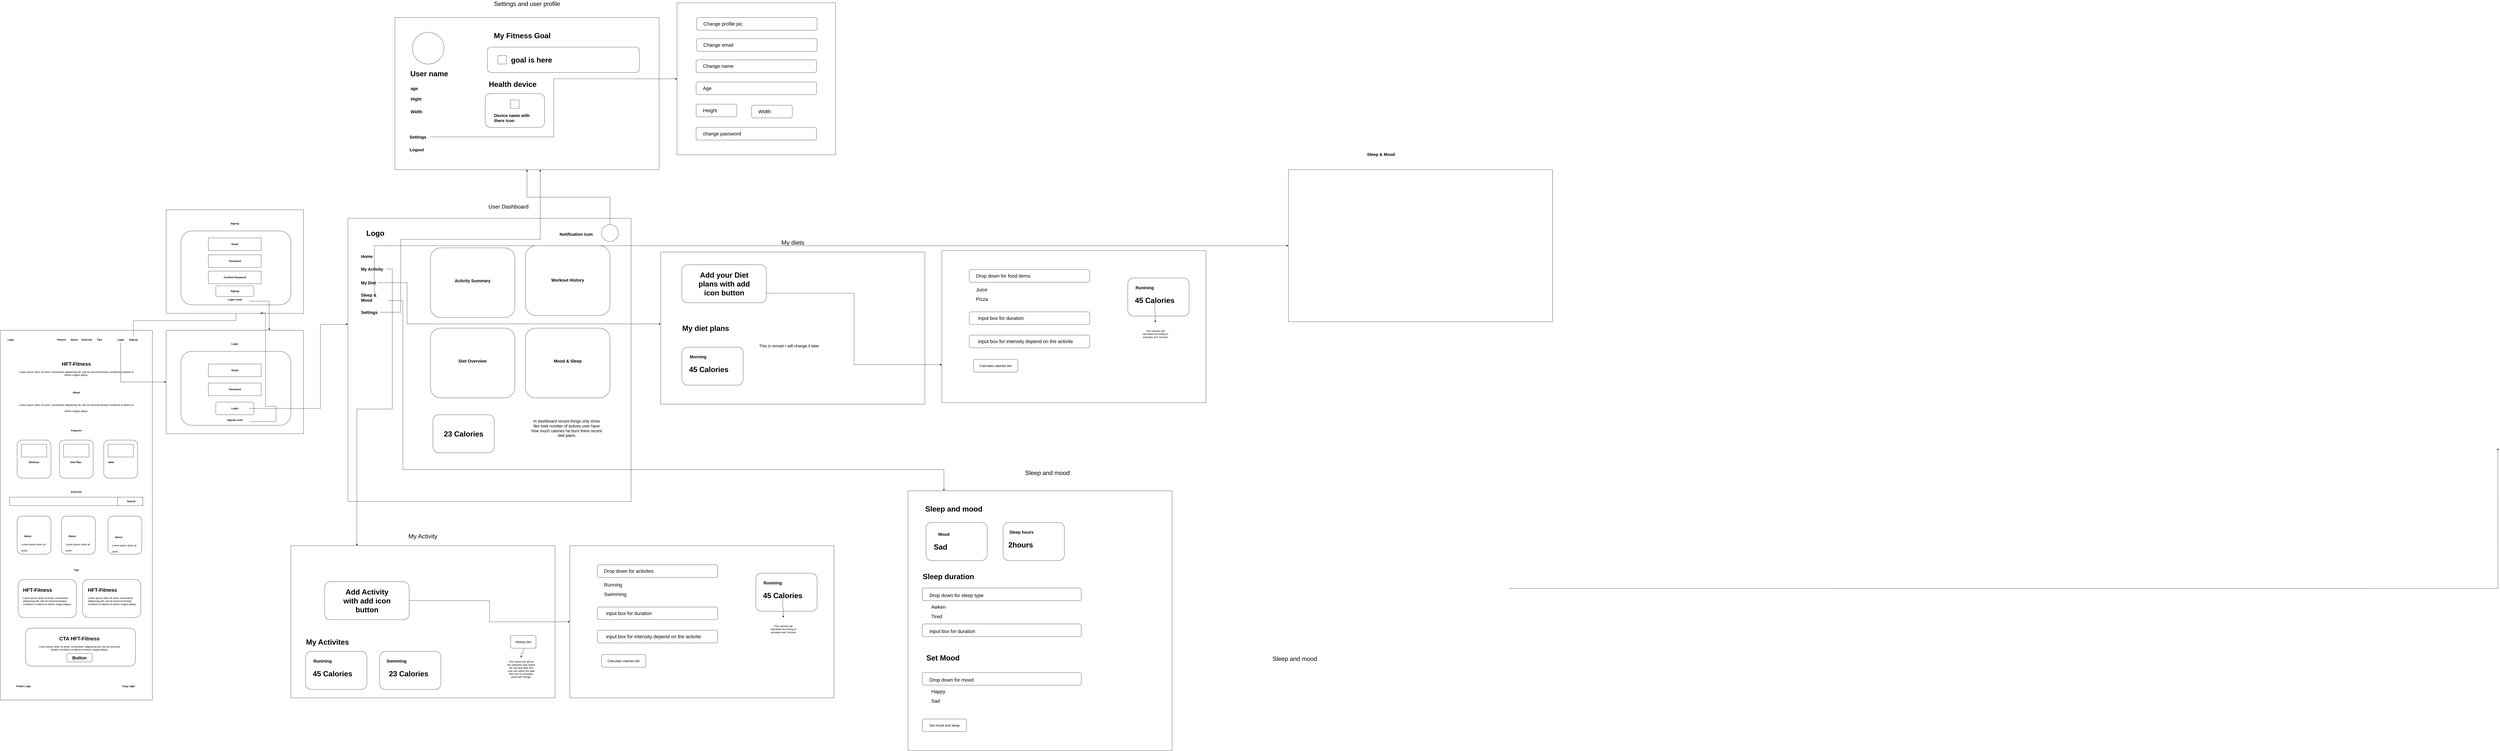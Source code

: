 <mxfile version="21.6.6" type="github">
  <diagram name="Page-1" id="sQGgzUaZy7yGkq21Dc3f">
    <mxGraphModel dx="1950" dy="3905" grid="1" gridSize="10" guides="1" tooltips="1" connect="1" arrows="1" fold="1" page="1" pageScale="1" pageWidth="850" pageHeight="1100" math="0" shadow="0">
      <root>
        <mxCell id="0" />
        <mxCell id="1" parent="0" />
        <mxCell id="krIxkYJXfylPc0ciONJd-103" value="" style="whiteSpace=wrap;html=1;aspect=fixed;" parent="1" vertex="1">
          <mxGeometry x="860" y="-1570" width="1340" height="1340" as="geometry" />
        </mxCell>
        <mxCell id="ZWoFkb2FcAsr6ou6p-tb-9" value="" style="rounded=1;whiteSpace=wrap;html=1;" parent="1" vertex="1">
          <mxGeometry x="1250" y="-1050" width="400" height="330" as="geometry" />
        </mxCell>
        <mxCell id="ZWoFkb2FcAsr6ou6p-tb-8" value="Diet Overview" style="text;html=1;strokeColor=none;fillColor=none;align=center;verticalAlign=middle;whiteSpace=wrap;rounded=0;fontStyle=1;fontSize=20;" parent="1" vertex="1">
          <mxGeometry x="1350" y="-910" width="200" height="30" as="geometry" />
        </mxCell>
        <mxCell id="krIxkYJXfylPc0ciONJd-1" value="" style="rounded=0;whiteSpace=wrap;html=1;" parent="1" vertex="1">
          <mxGeometry x="-785" y="-1040" width="720" height="1750" as="geometry" />
        </mxCell>
        <mxCell id="krIxkYJXfylPc0ciONJd-48" value="" style="rounded=1;whiteSpace=wrap;html=1;movable=1;resizable=1;rotatable=1;deletable=1;editable=1;locked=0;connectable=1;" parent="1" vertex="1">
          <mxGeometry x="-275" y="-160" width="160" height="180" as="geometry" />
        </mxCell>
        <mxCell id="krIxkYJXfylPc0ciONJd-2" value="Logo" style="text;html=1;strokeColor=none;fillColor=none;align=center;verticalAlign=middle;whiteSpace=wrap;rounded=0;fontStyle=1" parent="1" vertex="1">
          <mxGeometry x="-765" y="-1010" width="60" height="30" as="geometry" />
        </mxCell>
        <mxCell id="krIxkYJXfylPc0ciONJd-3" value="Fetures" style="text;html=1;strokeColor=none;fillColor=none;align=center;verticalAlign=middle;whiteSpace=wrap;rounded=0;fontStyle=1" parent="1" vertex="1">
          <mxGeometry x="-525" y="-1010" width="60" height="30" as="geometry" />
        </mxCell>
        <mxCell id="krIxkYJXfylPc0ciONJd-4" value="About" style="text;html=1;strokeColor=none;fillColor=none;align=center;verticalAlign=middle;whiteSpace=wrap;rounded=0;fontStyle=1" parent="1" vertex="1">
          <mxGeometry x="-465" y="-1010" width="60" height="30" as="geometry" />
        </mxCell>
        <mxCell id="krIxkYJXfylPc0ciONJd-5" value="Exercise" style="text;html=1;strokeColor=none;fillColor=none;align=center;verticalAlign=middle;whiteSpace=wrap;rounded=0;fontStyle=1" parent="1" vertex="1">
          <mxGeometry x="-405" y="-1010" width="60" height="30" as="geometry" />
        </mxCell>
        <mxCell id="krIxkYJXfylPc0ciONJd-100" style="edgeStyle=orthogonalEdgeStyle;rounded=0;orthogonalLoop=1;jettySize=auto;html=1;exitX=0.5;exitY=0;exitDx=0;exitDy=0;" parent="1" source="krIxkYJXfylPc0ciONJd-6" target="krIxkYJXfylPc0ciONJd-90" edge="1">
          <mxGeometry relative="1" as="geometry" />
        </mxCell>
        <mxCell id="krIxkYJXfylPc0ciONJd-6" value="Signup" style="text;html=1;strokeColor=none;fillColor=none;align=center;verticalAlign=middle;whiteSpace=wrap;rounded=0;fontStyle=1" parent="1" vertex="1">
          <mxGeometry x="-185" y="-1010" width="60" height="30" as="geometry" />
        </mxCell>
        <mxCell id="krIxkYJXfylPc0ciONJd-7" value="Tips" style="text;html=1;strokeColor=none;fillColor=none;align=center;verticalAlign=middle;whiteSpace=wrap;rounded=0;fontStyle=1" parent="1" vertex="1">
          <mxGeometry x="-345" y="-1010" width="60" height="30" as="geometry" />
        </mxCell>
        <mxCell id="krIxkYJXfylPc0ciONJd-87" style="edgeStyle=orthogonalEdgeStyle;rounded=0;orthogonalLoop=1;jettySize=auto;html=1;exitX=0.5;exitY=1;exitDx=0;exitDy=0;" parent="1" source="krIxkYJXfylPc0ciONJd-8" target="krIxkYJXfylPc0ciONJd-77" edge="1">
          <mxGeometry relative="1" as="geometry" />
        </mxCell>
        <mxCell id="krIxkYJXfylPc0ciONJd-8" value="Login" style="text;html=1;strokeColor=none;fillColor=none;align=center;verticalAlign=middle;whiteSpace=wrap;rounded=0;fontStyle=1" parent="1" vertex="1">
          <mxGeometry x="-245" y="-1010" width="60" height="30" as="geometry" />
        </mxCell>
        <mxCell id="krIxkYJXfylPc0ciONJd-9" value="&lt;h1&gt;HFT-Fitness&lt;/h1&gt;&lt;p&gt;Lorem ipsum dolor sit amet, consectetur adipisicing elit, sed do eiusmod tempor incididunt ut labore et dolore magna aliqua.&lt;/p&gt;" style="text;html=1;strokeColor=none;fillColor=none;spacing=5;spacingTop=-20;whiteSpace=wrap;overflow=hidden;rounded=0;align=center;" parent="1" vertex="1">
          <mxGeometry x="-705" y="-900" width="560" height="120" as="geometry" />
        </mxCell>
        <mxCell id="krIxkYJXfylPc0ciONJd-10" value="About" style="text;html=1;strokeColor=none;fillColor=none;align=center;verticalAlign=middle;whiteSpace=wrap;rounded=0;fontStyle=1" parent="1" vertex="1">
          <mxGeometry x="-455" y="-760" width="60" height="30" as="geometry" />
        </mxCell>
        <mxCell id="krIxkYJXfylPc0ciONJd-13" value="&lt;h1&gt;&lt;span style=&quot;background-color: initial; font-size: 12px; font-weight: normal;&quot;&gt;Lorem ipsum dolor sit amet, consectetur adipisicing elit, sed do eiusmod tempor incididunt ut labore et dolore magna aliqua.&lt;/span&gt;&lt;br&gt;&lt;/h1&gt;" style="text;html=1;strokeColor=none;fillColor=none;spacing=5;spacingTop=-20;whiteSpace=wrap;overflow=hidden;rounded=0;align=center;" parent="1" vertex="1">
          <mxGeometry x="-705" y="-710" width="560" height="80" as="geometry" />
        </mxCell>
        <mxCell id="krIxkYJXfylPc0ciONJd-14" value="Features" style="text;html=1;strokeColor=none;fillColor=none;align=center;verticalAlign=middle;whiteSpace=wrap;rounded=0;fontStyle=1" parent="1" vertex="1">
          <mxGeometry x="-455" y="-580" width="60" height="30" as="geometry" />
        </mxCell>
        <mxCell id="krIxkYJXfylPc0ciONJd-15" value="" style="rounded=1;whiteSpace=wrap;html=1;" parent="1" vertex="1">
          <mxGeometry x="-705" y="-520" width="160" height="180" as="geometry" />
        </mxCell>
        <mxCell id="krIxkYJXfylPc0ciONJd-16" value="" style="rounded=1;whiteSpace=wrap;html=1;" parent="1" vertex="1">
          <mxGeometry x="-505" y="-520" width="160" height="180" as="geometry" />
        </mxCell>
        <mxCell id="krIxkYJXfylPc0ciONJd-17" value="" style="rounded=1;whiteSpace=wrap;html=1;" parent="1" vertex="1">
          <mxGeometry x="-295" y="-520" width="160" height="180" as="geometry" />
        </mxCell>
        <mxCell id="krIxkYJXfylPc0ciONJd-18" value="Workout" style="text;html=1;strokeColor=none;fillColor=none;align=center;verticalAlign=middle;whiteSpace=wrap;rounded=0;fontStyle=1" parent="1" vertex="1">
          <mxGeometry x="-655" y="-430" width="60" height="30" as="geometry" />
        </mxCell>
        <mxCell id="krIxkYJXfylPc0ciONJd-19" value="Diet Plan&amp;nbsp;" style="text;html=1;strokeColor=none;fillColor=none;align=center;verticalAlign=middle;whiteSpace=wrap;rounded=0;fontStyle=1" parent="1" vertex="1">
          <mxGeometry x="-455" y="-430" width="60" height="30" as="geometry" />
        </mxCell>
        <mxCell id="krIxkYJXfylPc0ciONJd-20" value="other" style="text;html=1;strokeColor=none;fillColor=none;align=center;verticalAlign=middle;whiteSpace=wrap;rounded=0;fontStyle=1" parent="1" vertex="1">
          <mxGeometry x="-335" y="-430" width="150" height="30" as="geometry" />
        </mxCell>
        <mxCell id="krIxkYJXfylPc0ciONJd-23" value="" style="rounded=0;whiteSpace=wrap;html=1;" parent="1" vertex="1">
          <mxGeometry x="-685" y="-500" width="120" height="60" as="geometry" />
        </mxCell>
        <mxCell id="krIxkYJXfylPc0ciONJd-24" value="" style="rounded=0;whiteSpace=wrap;html=1;" parent="1" vertex="1">
          <mxGeometry x="-485" y="-500" width="120" height="60" as="geometry" />
        </mxCell>
        <mxCell id="krIxkYJXfylPc0ciONJd-25" value="" style="rounded=0;whiteSpace=wrap;html=1;" parent="1" vertex="1">
          <mxGeometry x="-275" y="-500" width="120" height="60" as="geometry" />
        </mxCell>
        <mxCell id="krIxkYJXfylPc0ciONJd-26" value="Exercise" style="text;html=1;strokeColor=none;fillColor=none;align=center;verticalAlign=middle;whiteSpace=wrap;rounded=0;fontStyle=1" parent="1" vertex="1">
          <mxGeometry x="-455" y="-290" width="60" height="30" as="geometry" />
        </mxCell>
        <mxCell id="krIxkYJXfylPc0ciONJd-28" value="" style="rounded=0;whiteSpace=wrap;html=1;" parent="1" vertex="1">
          <mxGeometry x="-740" y="-250" width="630" height="40" as="geometry" />
        </mxCell>
        <mxCell id="krIxkYJXfylPc0ciONJd-29" value="" style="rounded=1;whiteSpace=wrap;html=1;" parent="1" vertex="1">
          <mxGeometry x="-230" y="-250" width="120" height="40" as="geometry" />
        </mxCell>
        <mxCell id="krIxkYJXfylPc0ciONJd-30" value="Search" style="text;html=1;strokeColor=none;fillColor=none;align=center;verticalAlign=middle;whiteSpace=wrap;rounded=0;fontStyle=1" parent="1" vertex="1">
          <mxGeometry x="-195" y="-245" width="60" height="30" as="geometry" />
        </mxCell>
        <mxCell id="krIxkYJXfylPc0ciONJd-38" value="" style="group" parent="1" vertex="1" connectable="0">
          <mxGeometry x="-705" y="-160" width="160" height="180" as="geometry" />
        </mxCell>
        <mxCell id="krIxkYJXfylPc0ciONJd-27" value="" style="rounded=1;whiteSpace=wrap;html=1;" parent="krIxkYJXfylPc0ciONJd-38" vertex="1">
          <mxGeometry width="160" height="180" as="geometry" />
        </mxCell>
        <mxCell id="krIxkYJXfylPc0ciONJd-33" value="&lt;h1&gt;&lt;span style=&quot;background-color: initial; font-size: 12px; font-weight: normal;&quot;&gt;Lorem ipsum dolor sit amet, .&lt;/span&gt;&lt;br&gt;&lt;/h1&gt;" style="text;html=1;strokeColor=none;fillColor=none;spacing=5;spacingTop=-20;whiteSpace=wrap;overflow=hidden;rounded=0;align=left;" parent="krIxkYJXfylPc0ciONJd-38" vertex="1">
          <mxGeometry x="15" y="110" width="130" height="60" as="geometry" />
        </mxCell>
        <mxCell id="krIxkYJXfylPc0ciONJd-34" value="About" style="text;html=1;strokeColor=none;fillColor=none;align=center;verticalAlign=middle;whiteSpace=wrap;rounded=0;fontStyle=1" parent="krIxkYJXfylPc0ciONJd-38" vertex="1">
          <mxGeometry x="20" y="80" width="60" height="30" as="geometry" />
        </mxCell>
        <mxCell id="krIxkYJXfylPc0ciONJd-45" value="" style="rounded=1;whiteSpace=wrap;html=1;" parent="1" vertex="1">
          <mxGeometry x="-495" y="-160" width="160" height="180" as="geometry" />
        </mxCell>
        <mxCell id="krIxkYJXfylPc0ciONJd-43" value="About" style="text;html=1;strokeColor=none;fillColor=none;align=center;verticalAlign=middle;whiteSpace=wrap;rounded=0;fontStyle=1" parent="1" vertex="1">
          <mxGeometry x="-475" y="-80" width="60" height="30" as="geometry" />
        </mxCell>
        <mxCell id="krIxkYJXfylPc0ciONJd-44" value="&lt;h1&gt;&lt;span style=&quot;background-color: initial; font-size: 12px; font-weight: normal;&quot;&gt;Lorem ipsum dolor sit amet, .&lt;/span&gt;&lt;br&gt;&lt;/h1&gt;" style="text;html=1;strokeColor=none;fillColor=none;spacing=5;spacingTop=-20;whiteSpace=wrap;overflow=hidden;rounded=0;align=left;" parent="1" vertex="1">
          <mxGeometry x="-480" y="-50" width="130" height="60" as="geometry" />
        </mxCell>
        <mxCell id="krIxkYJXfylPc0ciONJd-46" value="About" style="text;html=1;strokeColor=none;fillColor=none;align=center;verticalAlign=middle;whiteSpace=wrap;rounded=0;fontStyle=1;movable=1;resizable=1;rotatable=1;deletable=1;editable=1;locked=0;connectable=1;" parent="1" vertex="1">
          <mxGeometry x="-255" y="-75" width="60" height="30" as="geometry" />
        </mxCell>
        <mxCell id="krIxkYJXfylPc0ciONJd-47" value="&lt;h1&gt;&lt;span style=&quot;background-color: initial; font-size: 12px; font-weight: normal;&quot;&gt;Lorem ipsum dolor sit amet, .&lt;/span&gt;&lt;br&gt;&lt;/h1&gt;" style="text;html=1;strokeColor=none;fillColor=none;spacing=5;spacingTop=-20;whiteSpace=wrap;overflow=hidden;rounded=0;align=left;movable=1;resizable=1;rotatable=1;deletable=1;editable=1;locked=0;connectable=1;" parent="1" vertex="1">
          <mxGeometry x="-260" y="-45" width="130" height="60" as="geometry" />
        </mxCell>
        <mxCell id="krIxkYJXfylPc0ciONJd-49" value="Tips" style="text;html=1;strokeColor=none;fillColor=none;align=center;verticalAlign=middle;whiteSpace=wrap;rounded=0;fontStyle=1" parent="1" vertex="1">
          <mxGeometry x="-455" y="80" width="60" height="30" as="geometry" />
        </mxCell>
        <mxCell id="krIxkYJXfylPc0ciONJd-59" value="" style="rounded=1;whiteSpace=wrap;html=1;" parent="1" vertex="1">
          <mxGeometry x="-700" y="140" width="275" height="180" as="geometry" />
        </mxCell>
        <mxCell id="krIxkYJXfylPc0ciONJd-61" value="" style="rounded=1;whiteSpace=wrap;html=1;" parent="1" vertex="1">
          <mxGeometry x="-395" y="140" width="275" height="180" as="geometry" />
        </mxCell>
        <mxCell id="krIxkYJXfylPc0ciONJd-67" value="&lt;h1&gt;HFT-Fitness&lt;/h1&gt;&lt;p&gt;Lorem ipsum dolor sit amet, consectetur adipisicing elit, sed do eiusmod tempor incididunt ut labore et dolore magna aliqua.&lt;/p&gt;" style="text;html=1;strokeColor=none;fillColor=none;spacing=5;spacingTop=-20;whiteSpace=wrap;overflow=hidden;rounded=0;align=left;" parent="1" vertex="1">
          <mxGeometry x="-682.5" y="170" width="240" height="120" as="geometry" />
        </mxCell>
        <mxCell id="krIxkYJXfylPc0ciONJd-68" value="&lt;h1&gt;HFT-Fitness&lt;/h1&gt;&lt;p&gt;Lorem ipsum dolor sit amet, consectetur adipisicing elit, sed do eiusmod tempor incididunt ut labore et dolore magna aliqua.&lt;/p&gt;" style="text;html=1;strokeColor=none;fillColor=none;spacing=5;spacingTop=-20;whiteSpace=wrap;overflow=hidden;rounded=0;align=left;" parent="1" vertex="1">
          <mxGeometry x="-375" y="170" width="240" height="120" as="geometry" />
        </mxCell>
        <mxCell id="krIxkYJXfylPc0ciONJd-70" value="" style="rounded=1;whiteSpace=wrap;html=1;" parent="1" vertex="1">
          <mxGeometry x="-665" y="370" width="520" height="180" as="geometry" />
        </mxCell>
        <mxCell id="krIxkYJXfylPc0ciONJd-71" value="&lt;h1&gt;CTA HFT-Fitness&lt;/h1&gt;&lt;p&gt;Lorem ipsum dolor sit amet, consectetur adipisicing elit, sed do eiusmod tempor incididunt ut labore et dolore magna aliqua.&lt;/p&gt;" style="text;html=1;strokeColor=none;fillColor=none;spacing=5;spacingTop=-20;whiteSpace=wrap;overflow=hidden;rounded=0;align=center;" parent="1" vertex="1">
          <mxGeometry x="-625" y="400" width="430" height="120" as="geometry" />
        </mxCell>
        <mxCell id="krIxkYJXfylPc0ciONJd-72" value="&lt;b&gt;&lt;font style=&quot;font-size: 21px;&quot;&gt;Button&lt;/font&gt;&lt;/b&gt;" style="rounded=1;whiteSpace=wrap;html=1;" parent="1" vertex="1">
          <mxGeometry x="-470" y="490" width="120" height="40" as="geometry" />
        </mxCell>
        <mxCell id="krIxkYJXfylPc0ciONJd-73" value="Footer Logo" style="text;html=1;strokeColor=none;fillColor=none;align=center;verticalAlign=middle;whiteSpace=wrap;rounded=0;fontStyle=1" parent="1" vertex="1">
          <mxGeometry x="-730" y="630" width="110" height="30" as="geometry" />
        </mxCell>
        <mxCell id="krIxkYJXfylPc0ciONJd-74" value="Copy right" style="text;html=1;strokeColor=none;fillColor=none;align=center;verticalAlign=middle;whiteSpace=wrap;rounded=0;fontStyle=1" parent="1" vertex="1">
          <mxGeometry x="-230" y="630" width="105" height="30" as="geometry" />
        </mxCell>
        <mxCell id="krIxkYJXfylPc0ciONJd-77" value="" style="rounded=0;whiteSpace=wrap;html=1;" parent="1" vertex="1">
          <mxGeometry y="-1040" width="650" height="490" as="geometry" />
        </mxCell>
        <mxCell id="krIxkYJXfylPc0ciONJd-78" value="Login" style="text;html=1;strokeColor=none;fillColor=none;align=center;verticalAlign=middle;whiteSpace=wrap;rounded=0;fontStyle=1" parent="1" vertex="1">
          <mxGeometry x="295" y="-990" width="60" height="30" as="geometry" />
        </mxCell>
        <mxCell id="krIxkYJXfylPc0ciONJd-79" value="" style="rounded=1;whiteSpace=wrap;html=1;" parent="1" vertex="1">
          <mxGeometry x="70" y="-940" width="520" height="350" as="geometry" />
        </mxCell>
        <mxCell id="krIxkYJXfylPc0ciONJd-80" value="" style="rounded=0;whiteSpace=wrap;html=1;" parent="1" vertex="1">
          <mxGeometry x="200" y="-880" width="250" height="60" as="geometry" />
        </mxCell>
        <mxCell id="krIxkYJXfylPc0ciONJd-81" value="" style="rounded=0;whiteSpace=wrap;html=1;" parent="1" vertex="1">
          <mxGeometry x="200" y="-790" width="250" height="60" as="geometry" />
        </mxCell>
        <mxCell id="krIxkYJXfylPc0ciONJd-82" value="" style="rounded=1;whiteSpace=wrap;html=1;" parent="1" vertex="1">
          <mxGeometry x="235" y="-700" width="180" height="60" as="geometry" />
        </mxCell>
        <mxCell id="krIxkYJXfylPc0ciONJd-83" value="Signup route" style="text;html=1;strokeColor=none;fillColor=none;align=center;verticalAlign=middle;whiteSpace=wrap;rounded=0;fontStyle=1" parent="1" vertex="1">
          <mxGeometry x="257.5" y="-630" width="135" height="30" as="geometry" />
        </mxCell>
        <mxCell id="krIxkYJXfylPc0ciONJd-104" style="edgeStyle=orthogonalEdgeStyle;rounded=0;orthogonalLoop=1;jettySize=auto;html=1;" parent="1" source="krIxkYJXfylPc0ciONJd-84" target="krIxkYJXfylPc0ciONJd-103" edge="1">
          <mxGeometry relative="1" as="geometry">
            <Array as="points">
              <mxPoint x="730" y="-670" />
              <mxPoint x="730" y="-1068" />
            </Array>
          </mxGeometry>
        </mxCell>
        <mxCell id="krIxkYJXfylPc0ciONJd-84" value="Login" style="text;html=1;strokeColor=none;fillColor=none;align=center;verticalAlign=middle;whiteSpace=wrap;rounded=0;fontStyle=1" parent="1" vertex="1">
          <mxGeometry x="257.5" y="-685" width="135" height="30" as="geometry" />
        </mxCell>
        <mxCell id="krIxkYJXfylPc0ciONJd-85" value="Password" style="text;html=1;strokeColor=none;fillColor=none;align=center;verticalAlign=middle;whiteSpace=wrap;rounded=0;fontStyle=1" parent="1" vertex="1">
          <mxGeometry x="257.5" y="-775" width="135" height="30" as="geometry" />
        </mxCell>
        <mxCell id="krIxkYJXfylPc0ciONJd-86" value="Email" style="text;html=1;strokeColor=none;fillColor=none;align=center;verticalAlign=middle;whiteSpace=wrap;rounded=0;fontStyle=1" parent="1" vertex="1">
          <mxGeometry x="257.5" y="-865" width="135" height="30" as="geometry" />
        </mxCell>
        <mxCell id="krIxkYJXfylPc0ciONJd-88" value="" style="rounded=0;whiteSpace=wrap;html=1;" parent="1" vertex="1">
          <mxGeometry y="-1610" width="650" height="490" as="geometry" />
        </mxCell>
        <mxCell id="krIxkYJXfylPc0ciONJd-89" value="Signup" style="text;html=1;strokeColor=none;fillColor=none;align=center;verticalAlign=middle;whiteSpace=wrap;rounded=0;fontStyle=1" parent="1" vertex="1">
          <mxGeometry x="295" y="-1560" width="60" height="30" as="geometry" />
        </mxCell>
        <mxCell id="krIxkYJXfylPc0ciONJd-90" value="" style="rounded=1;whiteSpace=wrap;html=1;" parent="1" vertex="1">
          <mxGeometry x="70" y="-1510" width="520" height="350" as="geometry" />
        </mxCell>
        <mxCell id="krIxkYJXfylPc0ciONJd-91" value="" style="rounded=0;whiteSpace=wrap;html=1;" parent="1" vertex="1">
          <mxGeometry x="200" y="-1477" width="250" height="60" as="geometry" />
        </mxCell>
        <mxCell id="krIxkYJXfylPc0ciONJd-92" value="" style="rounded=0;whiteSpace=wrap;html=1;" parent="1" vertex="1">
          <mxGeometry x="200" y="-1397" width="250" height="60" as="geometry" />
        </mxCell>
        <mxCell id="krIxkYJXfylPc0ciONJd-93" value="" style="rounded=1;whiteSpace=wrap;html=1;" parent="1" vertex="1">
          <mxGeometry x="235" y="-1250" width="180" height="50" as="geometry" />
        </mxCell>
        <mxCell id="krIxkYJXfylPc0ciONJd-101" style="edgeStyle=orthogonalEdgeStyle;rounded=0;orthogonalLoop=1;jettySize=auto;html=1;exitX=1;exitY=0.75;exitDx=0;exitDy=0;entryX=0.75;entryY=0;entryDx=0;entryDy=0;" parent="1" source="krIxkYJXfylPc0ciONJd-94" target="krIxkYJXfylPc0ciONJd-77" edge="1">
          <mxGeometry relative="1" as="geometry">
            <mxPoint x="450" y="-1060" as="targetPoint" />
          </mxGeometry>
        </mxCell>
        <mxCell id="krIxkYJXfylPc0ciONJd-94" value="Login route" style="text;html=1;strokeColor=none;fillColor=none;align=center;verticalAlign=middle;whiteSpace=wrap;rounded=0;fontStyle=1" parent="1" vertex="1">
          <mxGeometry x="257.5" y="-1200" width="135" height="30" as="geometry" />
        </mxCell>
        <mxCell id="krIxkYJXfylPc0ciONJd-95" value="Signup" style="text;html=1;strokeColor=none;fillColor=none;align=center;verticalAlign=middle;whiteSpace=wrap;rounded=0;fontStyle=1" parent="1" vertex="1">
          <mxGeometry x="257.5" y="-1240" width="135" height="30" as="geometry" />
        </mxCell>
        <mxCell id="krIxkYJXfylPc0ciONJd-96" value="Password" style="text;html=1;strokeColor=none;fillColor=none;align=center;verticalAlign=middle;whiteSpace=wrap;rounded=0;fontStyle=1" parent="1" vertex="1">
          <mxGeometry x="257.5" y="-1382" width="135" height="30" as="geometry" />
        </mxCell>
        <mxCell id="krIxkYJXfylPc0ciONJd-97" value="Email" style="text;html=1;strokeColor=none;fillColor=none;align=center;verticalAlign=middle;whiteSpace=wrap;rounded=0;fontStyle=1" parent="1" vertex="1">
          <mxGeometry x="257.5" y="-1462" width="135" height="30" as="geometry" />
        </mxCell>
        <mxCell id="krIxkYJXfylPc0ciONJd-99" value="" style="rounded=0;whiteSpace=wrap;html=1;" parent="1" vertex="1">
          <mxGeometry x="200" y="-1320" width="250" height="60" as="geometry" />
        </mxCell>
        <mxCell id="krIxkYJXfylPc0ciONJd-98" value="Confirm Password" style="text;html=1;strokeColor=none;fillColor=none;align=center;verticalAlign=middle;whiteSpace=wrap;rounded=0;fontStyle=1" parent="1" vertex="1">
          <mxGeometry x="257.5" y="-1305" width="135" height="30" as="geometry" />
        </mxCell>
        <mxCell id="krIxkYJXfylPc0ciONJd-102" style="edgeStyle=orthogonalEdgeStyle;rounded=0;orthogonalLoop=1;jettySize=auto;html=1;entryX=0.686;entryY=0.998;entryDx=0;entryDy=0;entryPerimeter=0;exitX=1;exitY=0.75;exitDx=0;exitDy=0;" parent="1" source="krIxkYJXfylPc0ciONJd-83" target="krIxkYJXfylPc0ciONJd-88" edge="1">
          <mxGeometry relative="1" as="geometry">
            <Array as="points">
              <mxPoint x="520" y="-608" />
              <mxPoint x="520" y="-680" />
              <mxPoint x="470" y="-680" />
              <mxPoint x="470" y="-1121" />
            </Array>
          </mxGeometry>
        </mxCell>
        <mxCell id="krIxkYJXfylPc0ciONJd-106" value="Logo&amp;nbsp;" style="text;html=1;strokeColor=none;fillColor=none;align=center;verticalAlign=middle;whiteSpace=wrap;rounded=0;fontStyle=1;fontSize=35;" parent="1" vertex="1">
          <mxGeometry x="920" y="-1515" width="150" height="30" as="geometry" />
        </mxCell>
        <mxCell id="ZWoFkb2FcAsr6ou6p-tb-143" style="edgeStyle=orthogonalEdgeStyle;rounded=0;orthogonalLoop=1;jettySize=auto;html=1;" parent="1" source="krIxkYJXfylPc0ciONJd-107" target="ZWoFkb2FcAsr6ou6p-tb-102" edge="1">
          <mxGeometry relative="1" as="geometry" />
        </mxCell>
        <mxCell id="krIxkYJXfylPc0ciONJd-107" value="" style="ellipse;whiteSpace=wrap;html=1;" parent="1" vertex="1">
          <mxGeometry x="2060" y="-1540" width="80" height="80" as="geometry" />
        </mxCell>
        <mxCell id="krIxkYJXfylPc0ciONJd-110" value="" style="rounded=1;whiteSpace=wrap;html=1;" parent="1" vertex="1">
          <mxGeometry x="1250" y="-1430" width="400" height="330" as="geometry" />
        </mxCell>
        <mxCell id="ZWoFkb2FcAsr6ou6p-tb-74" style="edgeStyle=orthogonalEdgeStyle;rounded=0;orthogonalLoop=1;jettySize=auto;html=1;" parent="1" source="krIxkYJXfylPc0ciONJd-111" target="ZWoFkb2FcAsr6ou6p-tb-71" edge="1">
          <mxGeometry relative="1" as="geometry">
            <Array as="points">
              <mxPoint x="1140" y="-1265" />
              <mxPoint x="1140" y="-1070" />
            </Array>
          </mxGeometry>
        </mxCell>
        <mxCell id="krIxkYJXfylPc0ciONJd-111" value="My Diet" style="text;html=1;strokeColor=none;fillColor=none;align=left;verticalAlign=middle;whiteSpace=wrap;rounded=0;fontStyle=1;fontSize=20;" parent="1" vertex="1">
          <mxGeometry x="920" y="-1280" width="80" height="30" as="geometry" />
        </mxCell>
        <mxCell id="krIxkYJXfylPc0ciONJd-112" value="Home" style="text;html=1;strokeColor=none;fillColor=none;align=left;verticalAlign=middle;whiteSpace=wrap;rounded=0;fontStyle=1;fontSize=20;" parent="1" vertex="1">
          <mxGeometry x="920" y="-1405" width="200" height="30" as="geometry" />
        </mxCell>
        <mxCell id="ZWoFkb2FcAsr6ou6p-tb-68" style="edgeStyle=orthogonalEdgeStyle;rounded=0;orthogonalLoop=1;jettySize=auto;html=1;entryX=0.25;entryY=0;entryDx=0;entryDy=0;" parent="1" source="krIxkYJXfylPc0ciONJd-113" target="ZWoFkb2FcAsr6ou6p-tb-16" edge="1">
          <mxGeometry relative="1" as="geometry">
            <Array as="points">
              <mxPoint x="1070" y="-667" />
              <mxPoint x="903" y="-667" />
            </Array>
          </mxGeometry>
        </mxCell>
        <mxCell id="krIxkYJXfylPc0ciONJd-113" value="My Activity" style="text;html=1;strokeColor=none;fillColor=none;align=left;verticalAlign=middle;whiteSpace=wrap;rounded=0;fontStyle=1;fontSize=20;" parent="1" vertex="1">
          <mxGeometry x="920" y="-1345" width="120" height="30" as="geometry" />
        </mxCell>
        <mxCell id="krIxkYJXfylPc0ciONJd-114" value="" style="rounded=1;whiteSpace=wrap;html=1;" parent="1" vertex="1">
          <mxGeometry x="1700" y="-1440" width="400" height="330" as="geometry" />
        </mxCell>
        <mxCell id="ZWoFkb2FcAsr6ou6p-tb-1" value="User Dashboard" style="text;html=1;strokeColor=none;fillColor=none;align=center;verticalAlign=middle;whiteSpace=wrap;rounded=0;fontSize=26;" parent="1" vertex="1">
          <mxGeometry x="1480" y="-1640" width="280" height="30" as="geometry" />
        </mxCell>
        <mxCell id="ZWoFkb2FcAsr6ou6p-tb-2" value="Notification icon" style="text;html=1;strokeColor=none;fillColor=none;align=center;verticalAlign=middle;whiteSpace=wrap;rounded=0;fontStyle=1;fontSize=20;" parent="1" vertex="1">
          <mxGeometry x="1840" y="-1510" width="200" height="30" as="geometry" />
        </mxCell>
        <mxCell id="ZWoFkb2FcAsr6ou6p-tb-4" style="edgeStyle=orthogonalEdgeStyle;rounded=0;orthogonalLoop=1;jettySize=auto;html=1;exitX=0.5;exitY=1;exitDx=0;exitDy=0;" parent="1" source="ZWoFkb2FcAsr6ou6p-tb-2" target="ZWoFkb2FcAsr6ou6p-tb-2" edge="1">
          <mxGeometry relative="1" as="geometry" />
        </mxCell>
        <mxCell id="ZWoFkb2FcAsr6ou6p-tb-6" value="Activity Summary" style="text;html=1;strokeColor=none;fillColor=none;align=center;verticalAlign=middle;whiteSpace=wrap;rounded=0;fontStyle=1;fontSize=20;" parent="1" vertex="1">
          <mxGeometry x="1350" y="-1290" width="200" height="30" as="geometry" />
        </mxCell>
        <mxCell id="ZWoFkb2FcAsr6ou6p-tb-7" value="Workout History" style="text;html=1;strokeColor=none;fillColor=none;align=center;verticalAlign=middle;whiteSpace=wrap;rounded=0;fontStyle=1;fontSize=20;" parent="1" vertex="1">
          <mxGeometry x="1800" y="-1293" width="200" height="30" as="geometry" />
        </mxCell>
        <mxCell id="ZWoFkb2FcAsr6ou6p-tb-11" value="" style="rounded=1;whiteSpace=wrap;html=1;" parent="1" vertex="1">
          <mxGeometry x="1700" y="-1050" width="400" height="330" as="geometry" />
        </mxCell>
        <mxCell id="ZWoFkb2FcAsr6ou6p-tb-10" value="Mood &amp;amp; Sleep" style="text;html=1;strokeColor=none;fillColor=none;align=center;verticalAlign=middle;whiteSpace=wrap;rounded=0;fontStyle=1;fontSize=20;" parent="1" vertex="1">
          <mxGeometry x="1800" y="-910" width="200" height="30" as="geometry" />
        </mxCell>
        <mxCell id="ZWoFkb2FcAsr6ou6p-tb-103" style="edgeStyle=orthogonalEdgeStyle;rounded=0;orthogonalLoop=1;jettySize=auto;html=1;" parent="1" source="ZWoFkb2FcAsr6ou6p-tb-12" target="ZWoFkb2FcAsr6ou6p-tb-102" edge="1">
          <mxGeometry relative="1" as="geometry">
            <Array as="points">
              <mxPoint x="1110" y="-1125" />
              <mxPoint x="1110" y="-1470" />
              <mxPoint x="1770" y="-1470" />
            </Array>
          </mxGeometry>
        </mxCell>
        <mxCell id="ZWoFkb2FcAsr6ou6p-tb-12" value="Settings" style="text;html=1;strokeColor=none;fillColor=none;align=left;verticalAlign=middle;whiteSpace=wrap;rounded=0;fontStyle=1;fontSize=20;" parent="1" vertex="1">
          <mxGeometry x="920" y="-1140" width="90" height="30" as="geometry" />
        </mxCell>
        <mxCell id="Bh7_54ms2lvaAmaCWSVU-4" style="edgeStyle=orthogonalEdgeStyle;rounded=0;orthogonalLoop=1;jettySize=auto;html=1;exitX=0.5;exitY=0;exitDx=0;exitDy=0;" edge="1" parent="1" source="ZWoFkb2FcAsr6ou6p-tb-15" target="Bh7_54ms2lvaAmaCWSVU-6">
          <mxGeometry relative="1" as="geometry">
            <mxPoint x="2125" y="-538.459" as="sourcePoint" />
            <mxPoint x="6805" y="-1201.55" as="targetPoint" />
          </mxGeometry>
        </mxCell>
        <mxCell id="Bh7_54ms2lvaAmaCWSVU-7" style="edgeStyle=orthogonalEdgeStyle;rounded=0;orthogonalLoop=1;jettySize=auto;html=1;exitX=1;exitY=1;exitDx=0;exitDy=0;" edge="1" parent="1" source="ZWoFkb2FcAsr6ou6p-tb-15" target="Bh7_54ms2lvaAmaCWSVU-2">
          <mxGeometry relative="1" as="geometry">
            <Array as="points">
              <mxPoint x="1120" y="-1180" />
              <mxPoint x="1120" y="-380" />
              <mxPoint x="3680" y="-380" />
            </Array>
          </mxGeometry>
        </mxCell>
        <mxCell id="ZWoFkb2FcAsr6ou6p-tb-15" value="Sleep &amp;amp; Mood" style="text;html=1;strokeColor=none;fillColor=none;align=left;verticalAlign=middle;whiteSpace=wrap;rounded=0;fontStyle=1;fontSize=20;" parent="1" vertex="1">
          <mxGeometry x="920" y="-1210" width="130" height="30" as="geometry" />
        </mxCell>
        <mxCell id="ZWoFkb2FcAsr6ou6p-tb-16" value="" style="rounded=0;whiteSpace=wrap;html=1;" parent="1" vertex="1">
          <mxGeometry x="590" y="-20" width="1250" height="720" as="geometry" />
        </mxCell>
        <mxCell id="ZWoFkb2FcAsr6ou6p-tb-18" value="My Activity" style="text;html=1;strokeColor=none;fillColor=none;align=center;verticalAlign=middle;whiteSpace=wrap;rounded=0;fontSize=29;" parent="1" vertex="1">
          <mxGeometry x="1075" y="-80" width="280" height="30" as="geometry" />
        </mxCell>
        <mxCell id="ZWoFkb2FcAsr6ou6p-tb-26" style="edgeStyle=orthogonalEdgeStyle;rounded=0;orthogonalLoop=1;jettySize=auto;html=1;" parent="1" source="ZWoFkb2FcAsr6ou6p-tb-20" target="ZWoFkb2FcAsr6ou6p-tb-25" edge="1">
          <mxGeometry relative="1" as="geometry" />
        </mxCell>
        <mxCell id="ZWoFkb2FcAsr6ou6p-tb-20" value="" style="rounded=1;whiteSpace=wrap;html=1;" parent="1" vertex="1">
          <mxGeometry x="750" y="150" width="400" height="180" as="geometry" />
        </mxCell>
        <mxCell id="ZWoFkb2FcAsr6ou6p-tb-24" value="Add Activity with add icon button" style="text;html=1;strokeColor=none;fillColor=none;align=center;verticalAlign=middle;whiteSpace=wrap;rounded=0;fontStyle=1;fontSize=35;" parent="1" vertex="1">
          <mxGeometry x="817.5" y="225" width="265" height="30" as="geometry" />
        </mxCell>
        <mxCell id="ZWoFkb2FcAsr6ou6p-tb-25" value="" style="rounded=0;whiteSpace=wrap;html=1;" parent="1" vertex="1">
          <mxGeometry x="1910" y="-20" width="1250" height="720" as="geometry" />
        </mxCell>
        <mxCell id="ZWoFkb2FcAsr6ou6p-tb-27" value="" style="rounded=1;whiteSpace=wrap;html=1;" parent="1" vertex="1">
          <mxGeometry x="2040" y="70" width="570" height="60" as="geometry" />
        </mxCell>
        <mxCell id="ZWoFkb2FcAsr6ou6p-tb-28" value="My Activites" style="text;html=1;strokeColor=none;fillColor=none;align=left;verticalAlign=middle;whiteSpace=wrap;rounded=0;fontStyle=1;fontSize=35;" parent="1" vertex="1">
          <mxGeometry x="660" y="420" width="300" height="30" as="geometry" />
        </mxCell>
        <mxCell id="ZWoFkb2FcAsr6ou6p-tb-31" value="" style="rounded=1;whiteSpace=wrap;html=1;movable=1;resizable=1;rotatable=1;deletable=1;editable=1;locked=0;connectable=1;" parent="1" vertex="1">
          <mxGeometry x="660" y="480" width="290" height="180" as="geometry" />
        </mxCell>
        <mxCell id="ZWoFkb2FcAsr6ou6p-tb-33" value="Runining" style="text;html=1;strokeColor=none;fillColor=none;align=center;verticalAlign=middle;whiteSpace=wrap;rounded=0;fontStyle=1;movable=1;resizable=1;rotatable=1;deletable=1;editable=1;locked=0;connectable=1;fontSize=20;" parent="1" vertex="1">
          <mxGeometry x="710" y="510" width="60" height="30" as="geometry" />
        </mxCell>
        <mxCell id="ZWoFkb2FcAsr6ou6p-tb-35" value="45 Calories" style="text;html=1;strokeColor=none;fillColor=none;align=center;verticalAlign=middle;whiteSpace=wrap;rounded=0;fontStyle=1;fontSize=35;" parent="1" vertex="1">
          <mxGeometry x="690" y="570" width="195" height="30" as="geometry" />
        </mxCell>
        <mxCell id="ZWoFkb2FcAsr6ou6p-tb-38" value="" style="rounded=1;whiteSpace=wrap;html=1;movable=1;resizable=1;rotatable=1;deletable=1;editable=1;locked=0;connectable=1;" parent="1" vertex="1">
          <mxGeometry x="1010" y="480" width="290" height="180" as="geometry" />
        </mxCell>
        <mxCell id="ZWoFkb2FcAsr6ou6p-tb-39" value="Swmming" style="text;html=1;strokeColor=none;fillColor=none;align=center;verticalAlign=middle;whiteSpace=wrap;rounded=0;fontStyle=1;movable=1;resizable=1;rotatable=1;deletable=1;editable=1;locked=0;connectable=1;fontSize=20;" parent="1" vertex="1">
          <mxGeometry x="1060" y="510" width="60" height="30" as="geometry" />
        </mxCell>
        <mxCell id="ZWoFkb2FcAsr6ou6p-tb-40" value="23 Calories" style="text;html=1;strokeColor=none;fillColor=none;align=center;verticalAlign=middle;whiteSpace=wrap;rounded=0;fontStyle=1;fontSize=35;" parent="1" vertex="1">
          <mxGeometry x="1050" y="570" width="195" height="30" as="geometry" />
        </mxCell>
        <mxCell id="ZWoFkb2FcAsr6ou6p-tb-46" value="" style="edgeStyle=orthogonalEdgeStyle;rounded=0;orthogonalLoop=1;jettySize=auto;html=1;" parent="1" source="ZWoFkb2FcAsr6ou6p-tb-42" target="ZWoFkb2FcAsr6ou6p-tb-45" edge="1">
          <mxGeometry relative="1" as="geometry" />
        </mxCell>
        <mxCell id="ZWoFkb2FcAsr6ou6p-tb-42" value="" style="rounded=1;whiteSpace=wrap;html=1;" parent="1" vertex="1">
          <mxGeometry x="1630" y="405" width="120" height="60" as="geometry" />
        </mxCell>
        <mxCell id="ZWoFkb2FcAsr6ou6p-tb-43" value="History btn" style="text;html=1;strokeColor=none;fillColor=none;align=center;verticalAlign=middle;whiteSpace=wrap;rounded=0;fontSize=16;" parent="1" vertex="1">
          <mxGeometry x="1650" y="420" width="80" height="30" as="geometry" />
        </mxCell>
        <mxCell id="ZWoFkb2FcAsr6ou6p-tb-45" value="This history btn will be the calendrer type where we can pick date and user can select the date then the my activates cards will Change&amp;nbsp;" style="text;html=1;strokeColor=none;fillColor=none;align=center;verticalAlign=middle;whiteSpace=wrap;rounded=0;" parent="1" vertex="1">
          <mxGeometry x="1610" y="510" width="140" height="110" as="geometry" />
        </mxCell>
        <mxCell id="ZWoFkb2FcAsr6ou6p-tb-47" value="Drop down for activites" style="text;html=1;strokeColor=none;fillColor=none;align=left;verticalAlign=middle;whiteSpace=wrap;rounded=0;fontSize=23;" parent="1" vertex="1">
          <mxGeometry x="2070" y="85" width="260" height="30" as="geometry" />
        </mxCell>
        <mxCell id="ZWoFkb2FcAsr6ou6p-tb-48" value="Running" style="text;html=1;strokeColor=none;fillColor=none;align=left;verticalAlign=middle;whiteSpace=wrap;rounded=0;fontSize=23;" parent="1" vertex="1">
          <mxGeometry x="2070" y="150" width="260" height="30" as="geometry" />
        </mxCell>
        <mxCell id="ZWoFkb2FcAsr6ou6p-tb-49" value="Swimming" style="text;html=1;strokeColor=none;fillColor=none;align=left;verticalAlign=middle;whiteSpace=wrap;rounded=0;fontSize=23;" parent="1" vertex="1">
          <mxGeometry x="2070" y="195" width="260" height="30" as="geometry" />
        </mxCell>
        <mxCell id="ZWoFkb2FcAsr6ou6p-tb-51" value="" style="rounded=1;whiteSpace=wrap;html=1;" parent="1" vertex="1">
          <mxGeometry x="2040" y="270" width="570" height="60" as="geometry" />
        </mxCell>
        <mxCell id="ZWoFkb2FcAsr6ou6p-tb-52" value="input box for duration" style="text;html=1;strokeColor=none;fillColor=none;align=left;verticalAlign=middle;whiteSpace=wrap;rounded=0;fontSize=23;" parent="1" vertex="1">
          <mxGeometry x="2080" y="285" width="260" height="30" as="geometry" />
        </mxCell>
        <mxCell id="ZWoFkb2FcAsr6ou6p-tb-54" value="" style="rounded=1;whiteSpace=wrap;html=1;" parent="1" vertex="1">
          <mxGeometry x="2040" y="380" width="570" height="60" as="geometry" />
        </mxCell>
        <mxCell id="ZWoFkb2FcAsr6ou6p-tb-53" value="input box for intensity depend on the activite" style="text;html=1;strokeColor=none;fillColor=none;align=left;verticalAlign=middle;whiteSpace=wrap;rounded=0;fontSize=23;" parent="1" vertex="1">
          <mxGeometry x="2080" y="395" width="480" height="30" as="geometry" />
        </mxCell>
        <mxCell id="ZWoFkb2FcAsr6ou6p-tb-62" value="" style="rounded=1;whiteSpace=wrap;html=1;movable=1;resizable=1;rotatable=1;deletable=1;editable=1;locked=0;connectable=1;" parent="1" vertex="1">
          <mxGeometry x="2790" y="110" width="290" height="180" as="geometry" />
        </mxCell>
        <mxCell id="ZWoFkb2FcAsr6ou6p-tb-61" value="Runining" style="text;html=1;strokeColor=none;fillColor=none;align=center;verticalAlign=middle;whiteSpace=wrap;rounded=0;fontStyle=1;movable=1;resizable=1;rotatable=1;deletable=1;editable=1;locked=0;connectable=1;fontSize=20;" parent="1" vertex="1">
          <mxGeometry x="2840" y="140" width="60" height="30" as="geometry" />
        </mxCell>
        <mxCell id="ZWoFkb2FcAsr6ou6p-tb-65" style="edgeStyle=orthogonalEdgeStyle;rounded=0;orthogonalLoop=1;jettySize=auto;html=1;" parent="1" source="ZWoFkb2FcAsr6ou6p-tb-63" target="ZWoFkb2FcAsr6ou6p-tb-64" edge="1">
          <mxGeometry relative="1" as="geometry" />
        </mxCell>
        <mxCell id="ZWoFkb2FcAsr6ou6p-tb-63" value="45 Calories" style="text;html=1;strokeColor=none;fillColor=none;align=center;verticalAlign=middle;whiteSpace=wrap;rounded=0;fontStyle=1;fontSize=35;" parent="1" vertex="1">
          <mxGeometry x="2820" y="200" width="195" height="30" as="geometry" />
        </mxCell>
        <mxCell id="ZWoFkb2FcAsr6ou6p-tb-64" value="This calories will calculated according to activates and&amp;nbsp; formula" style="text;html=1;strokeColor=none;fillColor=none;align=center;verticalAlign=middle;whiteSpace=wrap;rounded=0;" parent="1" vertex="1">
          <mxGeometry x="2850" y="320" width="140" height="110" as="geometry" />
        </mxCell>
        <mxCell id="ZWoFkb2FcAsr6ou6p-tb-66" value="" style="rounded=1;whiteSpace=wrap;html=1;" parent="1" vertex="1">
          <mxGeometry x="2060" y="495" width="210" height="60" as="geometry" />
        </mxCell>
        <mxCell id="ZWoFkb2FcAsr6ou6p-tb-67" value="Calculate calories btn" style="text;html=1;strokeColor=none;fillColor=none;align=center;verticalAlign=middle;whiteSpace=wrap;rounded=0;fontSize=16;" parent="1" vertex="1">
          <mxGeometry x="2080" y="510" width="170" height="30" as="geometry" />
        </mxCell>
        <mxCell id="ZWoFkb2FcAsr6ou6p-tb-70" value="In dashboard recent things only show like total number of actives user have how much calories he burn there recent diet plans" style="text;html=1;strokeColor=none;fillColor=none;align=center;verticalAlign=middle;whiteSpace=wrap;rounded=0;fontSize=19;" parent="1" vertex="1">
          <mxGeometry x="1720" y="-630" width="350" height="110" as="geometry" />
        </mxCell>
        <mxCell id="ZWoFkb2FcAsr6ou6p-tb-71" value="" style="rounded=0;whiteSpace=wrap;html=1;" parent="1" vertex="1">
          <mxGeometry x="2340" y="-1410" width="1250" height="720" as="geometry" />
        </mxCell>
        <mxCell id="ZWoFkb2FcAsr6ou6p-tb-73" value="My diets" style="text;html=1;strokeColor=none;fillColor=none;align=center;verticalAlign=middle;whiteSpace=wrap;rounded=0;fontSize=29;" parent="1" vertex="1">
          <mxGeometry x="2825" y="-1470" width="280" height="30" as="geometry" />
        </mxCell>
        <mxCell id="ZWoFkb2FcAsr6ou6p-tb-101" style="edgeStyle=orthogonalEdgeStyle;rounded=0;orthogonalLoop=1;jettySize=auto;html=1;exitX=1;exitY=0.75;exitDx=0;exitDy=0;entryX=0;entryY=0.75;entryDx=0;entryDy=0;" parent="1" source="ZWoFkb2FcAsr6ou6p-tb-78" target="ZWoFkb2FcAsr6ou6p-tb-85" edge="1">
          <mxGeometry relative="1" as="geometry" />
        </mxCell>
        <mxCell id="ZWoFkb2FcAsr6ou6p-tb-78" value="" style="rounded=1;whiteSpace=wrap;html=1;" parent="1" vertex="1">
          <mxGeometry x="2440" y="-1350" width="400" height="180" as="geometry" />
        </mxCell>
        <mxCell id="ZWoFkb2FcAsr6ou6p-tb-79" value="Add your Diet plans with add icon button" style="text;html=1;strokeColor=none;fillColor=none;align=center;verticalAlign=middle;whiteSpace=wrap;rounded=0;fontStyle=1;fontSize=35;" parent="1" vertex="1">
          <mxGeometry x="2507.5" y="-1275" width="265" height="30" as="geometry" />
        </mxCell>
        <mxCell id="ZWoFkb2FcAsr6ou6p-tb-80" value="My diet plans" style="text;html=1;strokeColor=none;fillColor=none;align=left;verticalAlign=middle;whiteSpace=wrap;rounded=0;fontStyle=1;fontSize=35;" parent="1" vertex="1">
          <mxGeometry x="2440" y="-1065" width="300" height="30" as="geometry" />
        </mxCell>
        <mxCell id="ZWoFkb2FcAsr6ou6p-tb-81" value="" style="rounded=1;whiteSpace=wrap;html=1;movable=1;resizable=1;rotatable=1;deletable=1;editable=1;locked=0;connectable=1;" parent="1" vertex="1">
          <mxGeometry x="2440" y="-960" width="290" height="180" as="geometry" />
        </mxCell>
        <mxCell id="ZWoFkb2FcAsr6ou6p-tb-82" value="Morning&amp;nbsp;" style="text;html=1;strokeColor=none;fillColor=none;align=center;verticalAlign=middle;whiteSpace=wrap;rounded=0;fontStyle=1;movable=1;resizable=1;rotatable=1;deletable=1;editable=1;locked=0;connectable=1;fontSize=20;" parent="1" vertex="1">
          <mxGeometry x="2490" y="-930" width="60" height="30" as="geometry" />
        </mxCell>
        <mxCell id="ZWoFkb2FcAsr6ou6p-tb-83" value="45 Calories" style="text;html=1;strokeColor=none;fillColor=none;align=center;verticalAlign=middle;whiteSpace=wrap;rounded=0;fontStyle=1;fontSize=35;" parent="1" vertex="1">
          <mxGeometry x="2470" y="-870" width="195" height="30" as="geometry" />
        </mxCell>
        <mxCell id="ZWoFkb2FcAsr6ou6p-tb-84" value="This is remain i will change it later" style="text;html=1;strokeColor=none;fillColor=none;align=center;verticalAlign=middle;whiteSpace=wrap;rounded=0;fontSize=19;" parent="1" vertex="1">
          <mxGeometry x="2772.5" y="-1020" width="350" height="110" as="geometry" />
        </mxCell>
        <mxCell id="ZWoFkb2FcAsr6ou6p-tb-85" value="" style="rounded=0;whiteSpace=wrap;html=1;" parent="1" vertex="1">
          <mxGeometry x="3670" y="-1417" width="1250" height="720" as="geometry" />
        </mxCell>
        <mxCell id="ZWoFkb2FcAsr6ou6p-tb-86" value="" style="rounded=1;whiteSpace=wrap;html=1;" parent="1" vertex="1">
          <mxGeometry x="3800" y="-1327" width="570" height="60" as="geometry" />
        </mxCell>
        <mxCell id="ZWoFkb2FcAsr6ou6p-tb-87" value="Drop down for food items" style="text;html=1;strokeColor=none;fillColor=none;align=left;verticalAlign=middle;whiteSpace=wrap;rounded=0;fontSize=23;" parent="1" vertex="1">
          <mxGeometry x="3830" y="-1312" width="260" height="30" as="geometry" />
        </mxCell>
        <mxCell id="ZWoFkb2FcAsr6ou6p-tb-88" value="Juice" style="text;html=1;strokeColor=none;fillColor=none;align=left;verticalAlign=middle;whiteSpace=wrap;rounded=0;fontSize=23;" parent="1" vertex="1">
          <mxGeometry x="3830" y="-1247" width="260" height="30" as="geometry" />
        </mxCell>
        <mxCell id="ZWoFkb2FcAsr6ou6p-tb-89" value="Pizza" style="text;html=1;strokeColor=none;fillColor=none;align=left;verticalAlign=middle;whiteSpace=wrap;rounded=0;fontSize=23;" parent="1" vertex="1">
          <mxGeometry x="3830" y="-1202" width="260" height="30" as="geometry" />
        </mxCell>
        <mxCell id="ZWoFkb2FcAsr6ou6p-tb-90" value="" style="rounded=1;whiteSpace=wrap;html=1;" parent="1" vertex="1">
          <mxGeometry x="3800" y="-1127" width="570" height="60" as="geometry" />
        </mxCell>
        <mxCell id="ZWoFkb2FcAsr6ou6p-tb-91" value="input box for duration" style="text;html=1;strokeColor=none;fillColor=none;align=left;verticalAlign=middle;whiteSpace=wrap;rounded=0;fontSize=23;" parent="1" vertex="1">
          <mxGeometry x="3840" y="-1112" width="260" height="30" as="geometry" />
        </mxCell>
        <mxCell id="ZWoFkb2FcAsr6ou6p-tb-92" value="" style="rounded=1;whiteSpace=wrap;html=1;" parent="1" vertex="1">
          <mxGeometry x="3800" y="-1017" width="570" height="60" as="geometry" />
        </mxCell>
        <mxCell id="ZWoFkb2FcAsr6ou6p-tb-93" value="input box for intensity depend on the activite" style="text;html=1;strokeColor=none;fillColor=none;align=left;verticalAlign=middle;whiteSpace=wrap;rounded=0;fontSize=23;" parent="1" vertex="1">
          <mxGeometry x="3840" y="-1002" width="480" height="30" as="geometry" />
        </mxCell>
        <mxCell id="ZWoFkb2FcAsr6ou6p-tb-94" value="" style="rounded=1;whiteSpace=wrap;html=1;movable=1;resizable=1;rotatable=1;deletable=1;editable=1;locked=0;connectable=1;" parent="1" vertex="1">
          <mxGeometry x="4550" y="-1287" width="290" height="180" as="geometry" />
        </mxCell>
        <mxCell id="ZWoFkb2FcAsr6ou6p-tb-95" value="Runining" style="text;html=1;strokeColor=none;fillColor=none;align=center;verticalAlign=middle;whiteSpace=wrap;rounded=0;fontStyle=1;movable=1;resizable=1;rotatable=1;deletable=1;editable=1;locked=0;connectable=1;fontSize=20;" parent="1" vertex="1">
          <mxGeometry x="4600" y="-1257" width="60" height="30" as="geometry" />
        </mxCell>
        <mxCell id="ZWoFkb2FcAsr6ou6p-tb-96" style="edgeStyle=orthogonalEdgeStyle;rounded=0;orthogonalLoop=1;jettySize=auto;html=1;" parent="1" source="ZWoFkb2FcAsr6ou6p-tb-97" target="ZWoFkb2FcAsr6ou6p-tb-98" edge="1">
          <mxGeometry relative="1" as="geometry" />
        </mxCell>
        <mxCell id="ZWoFkb2FcAsr6ou6p-tb-97" value="45 Calories" style="text;html=1;strokeColor=none;fillColor=none;align=center;verticalAlign=middle;whiteSpace=wrap;rounded=0;fontStyle=1;fontSize=35;" parent="1" vertex="1">
          <mxGeometry x="4580" y="-1197" width="195" height="30" as="geometry" />
        </mxCell>
        <mxCell id="ZWoFkb2FcAsr6ou6p-tb-98" value="This calories will calculated according to activates and&amp;nbsp; formula" style="text;html=1;strokeColor=none;fillColor=none;align=center;verticalAlign=middle;whiteSpace=wrap;rounded=0;" parent="1" vertex="1">
          <mxGeometry x="4610" y="-1077" width="140" height="110" as="geometry" />
        </mxCell>
        <mxCell id="ZWoFkb2FcAsr6ou6p-tb-99" value="" style="rounded=1;whiteSpace=wrap;html=1;" parent="1" vertex="1">
          <mxGeometry x="3820" y="-902" width="210" height="60" as="geometry" />
        </mxCell>
        <mxCell id="ZWoFkb2FcAsr6ou6p-tb-100" value="Calculate calories btn" style="text;html=1;strokeColor=none;fillColor=none;align=center;verticalAlign=middle;whiteSpace=wrap;rounded=0;fontSize=16;" parent="1" vertex="1">
          <mxGeometry x="3840" y="-887" width="170" height="30" as="geometry" />
        </mxCell>
        <mxCell id="ZWoFkb2FcAsr6ou6p-tb-102" value="" style="rounded=0;whiteSpace=wrap;html=1;" parent="1" vertex="1">
          <mxGeometry x="1082.5" y="-2520" width="1250" height="720" as="geometry" />
        </mxCell>
        <mxCell id="ZWoFkb2FcAsr6ou6p-tb-104" value="Settings and user profile" style="text;html=1;strokeColor=none;fillColor=none;align=center;verticalAlign=middle;whiteSpace=wrap;rounded=0;fontSize=29;" parent="1" vertex="1">
          <mxGeometry x="1532.5" y="-2600" width="350" height="30" as="geometry" />
        </mxCell>
        <mxCell id="ZWoFkb2FcAsr6ou6p-tb-105" value="" style="ellipse;whiteSpace=wrap;html=1;" parent="1" vertex="1">
          <mxGeometry x="1165" y="-2450" width="150" height="150" as="geometry" />
        </mxCell>
        <mxCell id="ZWoFkb2FcAsr6ou6p-tb-106" value="User name" style="text;html=1;strokeColor=none;fillColor=none;align=center;verticalAlign=middle;whiteSpace=wrap;rounded=0;fontStyle=1;fontSize=35;" parent="1" vertex="1">
          <mxGeometry x="1135" y="-2270" width="220" height="30" as="geometry" />
        </mxCell>
        <mxCell id="ZWoFkb2FcAsr6ou6p-tb-107" value="age" style="text;html=1;strokeColor=none;fillColor=none;align=left;verticalAlign=middle;whiteSpace=wrap;rounded=0;fontStyle=1;fontSize=20;" parent="1" vertex="1">
          <mxGeometry x="1155" y="-2200" width="200" height="30" as="geometry" />
        </mxCell>
        <mxCell id="ZWoFkb2FcAsr6ou6p-tb-108" value="Hight" style="text;html=1;strokeColor=none;fillColor=none;align=left;verticalAlign=middle;whiteSpace=wrap;rounded=0;fontStyle=1;fontSize=20;" parent="1" vertex="1">
          <mxGeometry x="1155" y="-2150" width="200" height="30" as="geometry" />
        </mxCell>
        <mxCell id="ZWoFkb2FcAsr6ou6p-tb-109" value="Width" style="text;html=1;strokeColor=none;fillColor=none;align=left;verticalAlign=middle;whiteSpace=wrap;rounded=0;fontStyle=1;fontSize=20;" parent="1" vertex="1">
          <mxGeometry x="1155" y="-2090" width="200" height="30" as="geometry" />
        </mxCell>
        <mxCell id="ZWoFkb2FcAsr6ou6p-tb-110" value="My Fitness Goal" style="text;html=1;strokeColor=none;fillColor=none;align=center;verticalAlign=middle;whiteSpace=wrap;rounded=0;fontStyle=1;fontSize=35;" parent="1" vertex="1">
          <mxGeometry x="1530" y="-2450" width="310" height="30" as="geometry" />
        </mxCell>
        <mxCell id="ZWoFkb2FcAsr6ou6p-tb-113" value="" style="rounded=1;whiteSpace=wrap;html=1;" parent="1" vertex="1">
          <mxGeometry x="1520" y="-2380" width="720" height="120" as="geometry" />
        </mxCell>
        <mxCell id="ZWoFkb2FcAsr6ou6p-tb-114" value="goal is here" style="text;html=1;strokeColor=none;fillColor=none;align=left;verticalAlign=middle;whiteSpace=wrap;rounded=0;fontStyle=1;fontSize=35;" parent="1" vertex="1">
          <mxGeometry x="1630" y="-2335" width="310" height="30" as="geometry" />
        </mxCell>
        <mxCell id="ZWoFkb2FcAsr6ou6p-tb-115" value="" style="rounded=0;whiteSpace=wrap;html=1;" parent="1" vertex="1">
          <mxGeometry x="1570" y="-2340" width="40" height="40" as="geometry" />
        </mxCell>
        <mxCell id="ZWoFkb2FcAsr6ou6p-tb-116" value="" style="rounded=1;whiteSpace=wrap;html=1;" parent="1" vertex="1">
          <mxGeometry x="1510" y="-2160" width="280" height="160" as="geometry" />
        </mxCell>
        <mxCell id="ZWoFkb2FcAsr6ou6p-tb-118" value="Health device" style="text;html=1;strokeColor=none;fillColor=none;align=left;verticalAlign=middle;whiteSpace=wrap;rounded=0;fontStyle=1;fontSize=35;" parent="1" vertex="1">
          <mxGeometry x="1525" y="-2220" width="310" height="30" as="geometry" />
        </mxCell>
        <mxCell id="ZWoFkb2FcAsr6ou6p-tb-120" value="Device name with there icon" style="text;html=1;strokeColor=none;fillColor=none;align=left;verticalAlign=middle;whiteSpace=wrap;rounded=0;fontStyle=1;fontSize=20;" parent="1" vertex="1">
          <mxGeometry x="1550" y="-2060" width="200" height="30" as="geometry" />
        </mxCell>
        <mxCell id="ZWoFkb2FcAsr6ou6p-tb-121" value="" style="rounded=0;whiteSpace=wrap;html=1;" parent="1" vertex="1">
          <mxGeometry x="1630" y="-2130" width="40" height="40" as="geometry" />
        </mxCell>
        <mxCell id="ZWoFkb2FcAsr6ou6p-tb-125" style="edgeStyle=orthogonalEdgeStyle;rounded=0;orthogonalLoop=1;jettySize=auto;html=1;" parent="1" source="ZWoFkb2FcAsr6ou6p-tb-122" target="ZWoFkb2FcAsr6ou6p-tb-124" edge="1">
          <mxGeometry relative="1" as="geometry" />
        </mxCell>
        <mxCell id="ZWoFkb2FcAsr6ou6p-tb-122" value="Settings" style="text;html=1;strokeColor=none;fillColor=none;align=left;verticalAlign=middle;whiteSpace=wrap;rounded=0;fontStyle=1;fontSize=20;" parent="1" vertex="1">
          <mxGeometry x="1150" y="-1970" width="100" height="30" as="geometry" />
        </mxCell>
        <mxCell id="ZWoFkb2FcAsr6ou6p-tb-124" value="" style="rounded=0;whiteSpace=wrap;html=1;" parent="1" vertex="1">
          <mxGeometry x="2417.5" y="-2590" width="750" height="720" as="geometry" />
        </mxCell>
        <mxCell id="ZWoFkb2FcAsr6ou6p-tb-126" value="" style="rounded=1;whiteSpace=wrap;html=1;" parent="1" vertex="1">
          <mxGeometry x="2510" y="-2420" width="570" height="60" as="geometry" />
        </mxCell>
        <mxCell id="ZWoFkb2FcAsr6ou6p-tb-127" value="Change email" style="text;html=1;strokeColor=none;fillColor=none;align=left;verticalAlign=middle;whiteSpace=wrap;rounded=0;fontSize=23;" parent="1" vertex="1">
          <mxGeometry x="2540" y="-2405" width="260" height="30" as="geometry" />
        </mxCell>
        <mxCell id="ZWoFkb2FcAsr6ou6p-tb-130" value="" style="rounded=1;whiteSpace=wrap;html=1;" parent="1" vertex="1">
          <mxGeometry x="2507.5" y="-2320" width="570" height="60" as="geometry" />
        </mxCell>
        <mxCell id="ZWoFkb2FcAsr6ou6p-tb-131" value="Change name" style="text;html=1;strokeColor=none;fillColor=none;align=left;verticalAlign=middle;whiteSpace=wrap;rounded=0;fontSize=23;" parent="1" vertex="1">
          <mxGeometry x="2537.5" y="-2305" width="260" height="30" as="geometry" />
        </mxCell>
        <mxCell id="ZWoFkb2FcAsr6ou6p-tb-132" value="" style="rounded=1;whiteSpace=wrap;html=1;" parent="1" vertex="1">
          <mxGeometry x="2507.5" y="-2215" width="570" height="60" as="geometry" />
        </mxCell>
        <mxCell id="ZWoFkb2FcAsr6ou6p-tb-133" value="Age&amp;nbsp;" style="text;html=1;strokeColor=none;fillColor=none;align=left;verticalAlign=middle;whiteSpace=wrap;rounded=0;fontSize=23;" parent="1" vertex="1">
          <mxGeometry x="2537.5" y="-2200" width="260" height="30" as="geometry" />
        </mxCell>
        <mxCell id="ZWoFkb2FcAsr6ou6p-tb-134" value="" style="rounded=1;whiteSpace=wrap;html=1;" parent="1" vertex="1">
          <mxGeometry x="2507.5" y="-2110" width="192.5" height="60" as="geometry" />
        </mxCell>
        <mxCell id="ZWoFkb2FcAsr6ou6p-tb-135" value="Height" style="text;html=1;strokeColor=none;fillColor=none;align=left;verticalAlign=middle;whiteSpace=wrap;rounded=0;fontSize=23;" parent="1" vertex="1">
          <mxGeometry x="2537.5" y="-2095" width="112.5" height="30" as="geometry" />
        </mxCell>
        <mxCell id="ZWoFkb2FcAsr6ou6p-tb-136" value="" style="rounded=1;whiteSpace=wrap;html=1;" parent="1" vertex="1">
          <mxGeometry x="2770" y="-2105" width="192.5" height="60" as="geometry" />
        </mxCell>
        <mxCell id="ZWoFkb2FcAsr6ou6p-tb-137" value="Width" style="text;html=1;strokeColor=none;fillColor=none;align=left;verticalAlign=middle;whiteSpace=wrap;rounded=0;fontSize=23;" parent="1" vertex="1">
          <mxGeometry x="2800" y="-2090" width="112.5" height="30" as="geometry" />
        </mxCell>
        <mxCell id="ZWoFkb2FcAsr6ou6p-tb-138" value="" style="rounded=1;whiteSpace=wrap;html=1;" parent="1" vertex="1">
          <mxGeometry x="2507.5" y="-2000" width="570" height="60" as="geometry" />
        </mxCell>
        <mxCell id="ZWoFkb2FcAsr6ou6p-tb-139" value="change password" style="text;html=1;strokeColor=none;fillColor=none;align=left;verticalAlign=middle;whiteSpace=wrap;rounded=0;fontSize=23;" parent="1" vertex="1">
          <mxGeometry x="2537.5" y="-1985" width="260" height="30" as="geometry" />
        </mxCell>
        <mxCell id="ZWoFkb2FcAsr6ou6p-tb-140" value="Logout" style="text;html=1;strokeColor=none;fillColor=none;align=left;verticalAlign=middle;whiteSpace=wrap;rounded=0;fontStyle=1;fontSize=20;" parent="1" vertex="1">
          <mxGeometry x="1150" y="-1910" width="100" height="30" as="geometry" />
        </mxCell>
        <mxCell id="ZWoFkb2FcAsr6ou6p-tb-141" value="" style="rounded=1;whiteSpace=wrap;html=1;" parent="1" vertex="1">
          <mxGeometry x="2510" y="-2520" width="570" height="60" as="geometry" />
        </mxCell>
        <mxCell id="ZWoFkb2FcAsr6ou6p-tb-142" value="Change profile pic" style="text;html=1;strokeColor=none;fillColor=none;align=left;verticalAlign=middle;whiteSpace=wrap;rounded=0;fontSize=23;" parent="1" vertex="1">
          <mxGeometry x="2540" y="-2505" width="260" height="30" as="geometry" />
        </mxCell>
        <mxCell id="ZWoFkb2FcAsr6ou6p-tb-146" value="" style="rounded=1;whiteSpace=wrap;html=1;movable=1;resizable=1;rotatable=1;deletable=1;editable=1;locked=0;connectable=1;" parent="1" vertex="1">
          <mxGeometry x="1262.5" y="-640" width="290" height="180" as="geometry" />
        </mxCell>
        <mxCell id="ZWoFkb2FcAsr6ou6p-tb-147" value="23 Calories" style="text;html=1;strokeColor=none;fillColor=none;align=center;verticalAlign=middle;whiteSpace=wrap;rounded=0;fontStyle=1;fontSize=35;" parent="1" vertex="1">
          <mxGeometry x="1310" y="-565" width="195" height="30" as="geometry" />
        </mxCell>
        <mxCell id="Bh7_54ms2lvaAmaCWSVU-1" value="Sleep and mood" style="text;html=1;strokeColor=none;fillColor=none;align=center;verticalAlign=middle;whiteSpace=wrap;rounded=0;fontSize=29;" vertex="1" parent="1">
          <mxGeometry x="4030" y="-380" width="280" height="30" as="geometry" />
        </mxCell>
        <mxCell id="Bh7_54ms2lvaAmaCWSVU-2" value="" style="rounded=0;whiteSpace=wrap;html=1;" vertex="1" parent="1">
          <mxGeometry x="3510" y="-280" width="1250" height="1230" as="geometry" />
        </mxCell>
        <mxCell id="Bh7_54ms2lvaAmaCWSVU-3" value="Sleep &amp;amp; Mood" style="text;html=1;strokeColor=none;fillColor=none;align=left;verticalAlign=middle;whiteSpace=wrap;rounded=0;fontStyle=1;fontSize=20;" vertex="1" parent="1">
          <mxGeometry x="5680" y="-1888" width="160" height="30" as="geometry" />
        </mxCell>
        <mxCell id="Bh7_54ms2lvaAmaCWSVU-5" style="edgeStyle=orthogonalEdgeStyle;rounded=0;orthogonalLoop=1;jettySize=auto;html=1;" edge="1" parent="1">
          <mxGeometry relative="1" as="geometry">
            <mxPoint x="6352.5" y="181.541" as="sourcePoint" />
            <mxPoint x="11032.5" y="-481.55" as="targetPoint" />
          </mxGeometry>
        </mxCell>
        <mxCell id="Bh7_54ms2lvaAmaCWSVU-6" value="" style="rounded=0;whiteSpace=wrap;html=1;" vertex="1" parent="1">
          <mxGeometry x="5310" y="-1800" width="1250" height="720" as="geometry" />
        </mxCell>
        <mxCell id="Bh7_54ms2lvaAmaCWSVU-8" value="Sleep and mood" style="text;html=1;strokeColor=none;fillColor=none;align=center;verticalAlign=middle;whiteSpace=wrap;rounded=0;fontSize=29;" vertex="1" parent="1">
          <mxGeometry x="5200" y="500" width="280" height="30" as="geometry" />
        </mxCell>
        <mxCell id="Bh7_54ms2lvaAmaCWSVU-9" value="Sleep and mood" style="text;html=1;strokeColor=none;fillColor=none;align=left;verticalAlign=middle;whiteSpace=wrap;rounded=0;fontStyle=1;fontSize=35;" vertex="1" parent="1">
          <mxGeometry x="3590" y="-210" width="300" height="30" as="geometry" />
        </mxCell>
        <mxCell id="Bh7_54ms2lvaAmaCWSVU-10" value="" style="rounded=1;whiteSpace=wrap;html=1;movable=1;resizable=1;rotatable=1;deletable=1;editable=1;locked=0;connectable=1;" vertex="1" parent="1">
          <mxGeometry x="3595" y="-130" width="290" height="180" as="geometry" />
        </mxCell>
        <mxCell id="Bh7_54ms2lvaAmaCWSVU-11" value="" style="rounded=1;whiteSpace=wrap;html=1;movable=1;resizable=1;rotatable=1;deletable=1;editable=1;locked=0;connectable=1;" vertex="1" parent="1">
          <mxGeometry x="3960" y="-130" width="290" height="180" as="geometry" />
        </mxCell>
        <mxCell id="Bh7_54ms2lvaAmaCWSVU-12" value="Mood" style="text;html=1;strokeColor=none;fillColor=none;align=center;verticalAlign=middle;whiteSpace=wrap;rounded=0;fontStyle=1;movable=1;resizable=1;rotatable=1;deletable=1;editable=1;locked=0;connectable=1;fontSize=20;" vertex="1" parent="1">
          <mxGeometry x="3650" y="-90" width="60" height="30" as="geometry" />
        </mxCell>
        <mxCell id="Bh7_54ms2lvaAmaCWSVU-13" value="Sad" style="text;html=1;strokeColor=none;fillColor=none;align=left;verticalAlign=middle;whiteSpace=wrap;rounded=0;fontStyle=1;fontSize=35;" vertex="1" parent="1">
          <mxGeometry x="3630" y="-30" width="195" height="30" as="geometry" />
        </mxCell>
        <mxCell id="Bh7_54ms2lvaAmaCWSVU-14" value="Sleep hours" style="text;html=1;strokeColor=none;fillColor=none;align=center;verticalAlign=middle;whiteSpace=wrap;rounded=0;fontStyle=1;movable=1;resizable=1;rotatable=1;deletable=1;editable=1;locked=0;connectable=1;fontSize=20;" vertex="1" parent="1">
          <mxGeometry x="3982.5" y="-100" width="127.5" height="30" as="geometry" />
        </mxCell>
        <mxCell id="Bh7_54ms2lvaAmaCWSVU-15" value="2hours" style="text;html=1;strokeColor=none;fillColor=none;align=left;verticalAlign=middle;whiteSpace=wrap;rounded=0;fontStyle=1;fontSize=35;" vertex="1" parent="1">
          <mxGeometry x="3982.5" y="-40" width="195" height="30" as="geometry" />
        </mxCell>
        <mxCell id="Bh7_54ms2lvaAmaCWSVU-18" value="Sleep duration" style="text;html=1;strokeColor=none;fillColor=none;align=left;verticalAlign=middle;whiteSpace=wrap;rounded=0;fontStyle=1;fontSize=35;" vertex="1" parent="1">
          <mxGeometry x="3577.5" y="110" width="300" height="30" as="geometry" />
        </mxCell>
        <mxCell id="Bh7_54ms2lvaAmaCWSVU-19" value="Set Mood" style="text;html=1;strokeColor=none;fillColor=none;align=left;verticalAlign=middle;whiteSpace=wrap;rounded=0;fontStyle=1;fontSize=35;" vertex="1" parent="1">
          <mxGeometry x="3595" y="495" width="300" height="30" as="geometry" />
        </mxCell>
        <mxCell id="Bh7_54ms2lvaAmaCWSVU-20" value="" style="rounded=1;whiteSpace=wrap;html=1;movable=1;resizable=1;rotatable=1;deletable=1;editable=1;locked=0;connectable=1;" vertex="1" parent="1">
          <mxGeometry x="3577.5" y="180" width="752.5" height="60" as="geometry" />
        </mxCell>
        <mxCell id="Bh7_54ms2lvaAmaCWSVU-21" value="" style="rounded=1;whiteSpace=wrap;html=1;movable=1;resizable=1;rotatable=1;deletable=1;editable=1;locked=0;connectable=1;" vertex="1" parent="1">
          <mxGeometry x="3577.5" y="350" width="752.5" height="60" as="geometry" />
        </mxCell>
        <mxCell id="Bh7_54ms2lvaAmaCWSVU-22" value="Drop down for sleep type" style="text;html=1;strokeColor=none;fillColor=none;align=left;verticalAlign=middle;whiteSpace=wrap;rounded=0;fontSize=23;" vertex="1" parent="1">
          <mxGeometry x="3610" y="200" width="260" height="30" as="geometry" />
        </mxCell>
        <mxCell id="Bh7_54ms2lvaAmaCWSVU-23" value="input box for duration" style="text;html=1;strokeColor=none;fillColor=none;align=left;verticalAlign=middle;whiteSpace=wrap;rounded=0;fontSize=23;" vertex="1" parent="1">
          <mxGeometry x="3610" y="370" width="260" height="30" as="geometry" />
        </mxCell>
        <mxCell id="Bh7_54ms2lvaAmaCWSVU-24" value="Awken" style="text;html=1;strokeColor=none;fillColor=none;align=left;verticalAlign=middle;whiteSpace=wrap;rounded=0;fontSize=23;" vertex="1" parent="1">
          <mxGeometry x="3617.5" y="255" width="260" height="30" as="geometry" />
        </mxCell>
        <mxCell id="Bh7_54ms2lvaAmaCWSVU-25" value="Tired" style="text;html=1;strokeColor=none;fillColor=none;align=left;verticalAlign=middle;whiteSpace=wrap;rounded=0;fontSize=23;" vertex="1" parent="1">
          <mxGeometry x="3617.5" y="300" width="260" height="30" as="geometry" />
        </mxCell>
        <mxCell id="Bh7_54ms2lvaAmaCWSVU-26" value="" style="rounded=1;whiteSpace=wrap;html=1;movable=1;resizable=1;rotatable=1;deletable=1;editable=1;locked=0;connectable=1;" vertex="1" parent="1">
          <mxGeometry x="3577.5" y="580" width="752.5" height="60" as="geometry" />
        </mxCell>
        <mxCell id="Bh7_54ms2lvaAmaCWSVU-27" value="Drop down for mood" style="text;html=1;strokeColor=none;fillColor=none;align=left;verticalAlign=middle;whiteSpace=wrap;rounded=0;fontSize=23;" vertex="1" parent="1">
          <mxGeometry x="3610" y="600" width="260" height="30" as="geometry" />
        </mxCell>
        <mxCell id="Bh7_54ms2lvaAmaCWSVU-28" value="Happy" style="text;html=1;strokeColor=none;fillColor=none;align=left;verticalAlign=middle;whiteSpace=wrap;rounded=0;fontSize=23;" vertex="1" parent="1">
          <mxGeometry x="3617.5" y="655" width="260" height="30" as="geometry" />
        </mxCell>
        <mxCell id="Bh7_54ms2lvaAmaCWSVU-29" value="Sad" style="text;html=1;strokeColor=none;fillColor=none;align=left;verticalAlign=middle;whiteSpace=wrap;rounded=0;fontSize=23;" vertex="1" parent="1">
          <mxGeometry x="3617.5" y="700" width="260" height="30" as="geometry" />
        </mxCell>
        <mxCell id="Bh7_54ms2lvaAmaCWSVU-30" value="" style="rounded=1;whiteSpace=wrap;html=1;" vertex="1" parent="1">
          <mxGeometry x="3577.5" y="800" width="210" height="60" as="geometry" />
        </mxCell>
        <mxCell id="Bh7_54ms2lvaAmaCWSVU-31" value="Set mood and sleep" style="text;html=1;strokeColor=none;fillColor=none;align=center;verticalAlign=middle;whiteSpace=wrap;rounded=0;fontSize=16;" vertex="1" parent="1">
          <mxGeometry x="3597.5" y="815" width="170" height="30" as="geometry" />
        </mxCell>
      </root>
    </mxGraphModel>
  </diagram>
</mxfile>
